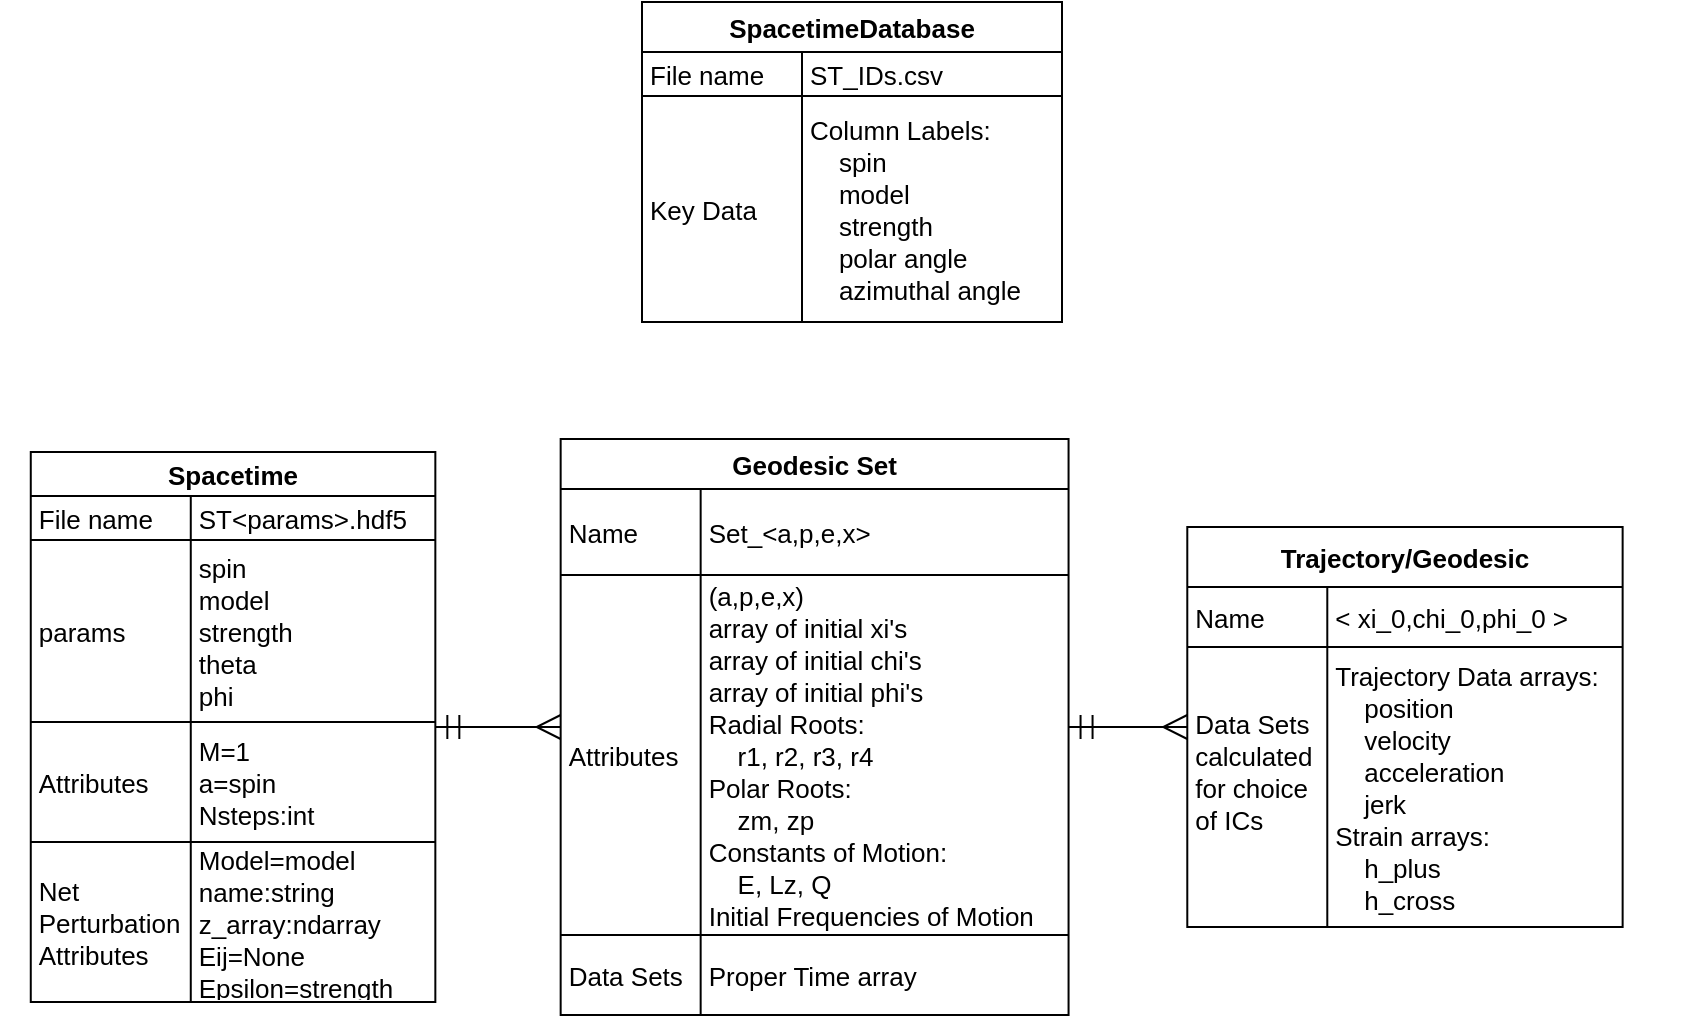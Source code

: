<mxfile version="24.6.4" type="github">
  <diagram name="Page-1" id="u_VOZr-g9mU3h9KhRB-n">
    <mxGraphModel dx="850" dy="559" grid="1" gridSize="10" guides="1" tooltips="1" connect="1" arrows="1" fold="1" page="1" pageScale="1" pageWidth="850" pageHeight="1100" math="0" shadow="0">
      <root>
        <mxCell id="0" />
        <mxCell id="1" parent="0" />
        <mxCell id="QQhZ-_njBC5ckvbVha_C-101" value="" style="group;fontSize=13;" parent="1" vertex="1" connectable="0">
          <mxGeometry x="9" y="350" width="841" height="290" as="geometry" />
        </mxCell>
        <mxCell id="2" value="Spacetime " style="shape=table;startSize=22;container=1;collapsible=0;childLayout=tableLayout;fixedRows=1;rowLines=1;fontStyle=1;align=center;resizeLast=1;swimlaneLine=1;flipH=0;flipV=0;fontSize=13;" parent="QQhZ-_njBC5ckvbVha_C-101" vertex="1">
          <mxGeometry x="15.387" y="5" width="202.284" height="275" as="geometry" />
        </mxCell>
        <mxCell id="3" style="shape=tableRow;horizontal=0;startSize=0;swimlaneHead=0;swimlaneBody=0;fillColor=none;collapsible=0;dropTarget=0;points=[[0,0.5],[1,0.5]];portConstraint=eastwest;top=0;left=0;right=0;bottom=0;fontSize=13;" parent="2" vertex="1">
          <mxGeometry y="22" width="202.284" height="22" as="geometry" />
        </mxCell>
        <mxCell id="4" value="File name" style="shape=partialRectangle;connectable=0;fillColor=none;top=0;left=0;bottom=0;right=0;align=left;spacingLeft=2;overflow=hidden;fontSize=13;" parent="3" vertex="1">
          <mxGeometry width="80" height="22" as="geometry">
            <mxRectangle width="80" height="22" as="alternateBounds" />
          </mxGeometry>
        </mxCell>
        <mxCell id="5" value="ST&lt;params&gt;.hdf5" style="shape=partialRectangle;connectable=0;fillColor=none;top=0;left=0;bottom=0;right=0;align=left;spacingLeft=2;overflow=hidden;fontSize=13;" parent="3" vertex="1">
          <mxGeometry x="80" width="122.284" height="22" as="geometry">
            <mxRectangle width="122.284" height="22" as="alternateBounds" />
          </mxGeometry>
        </mxCell>
        <mxCell id="6" style="shape=tableRow;horizontal=0;startSize=0;swimlaneHead=0;swimlaneBody=0;fillColor=none;collapsible=0;dropTarget=0;points=[[0,0.5],[1,0.5]];portConstraint=eastwest;top=0;left=0;right=0;bottom=0;fontSize=13;" parent="2" vertex="1">
          <mxGeometry y="44" width="202.284" height="91" as="geometry" />
        </mxCell>
        <mxCell id="7" value="params" style="shape=partialRectangle;connectable=0;fillColor=none;top=0;left=0;bottom=0;right=0;align=left;spacingLeft=2;overflow=hidden;fontSize=13;" parent="6" vertex="1">
          <mxGeometry width="80" height="91" as="geometry">
            <mxRectangle width="80" height="91" as="alternateBounds" />
          </mxGeometry>
        </mxCell>
        <mxCell id="8" value="spin&#xa;model&#xa;strength&#xa;theta&#xa;phi" style="shape=partialRectangle;connectable=0;fillColor=none;top=0;left=0;bottom=0;right=0;align=left;spacingLeft=2;overflow=hidden;fontSize=13;" parent="6" vertex="1">
          <mxGeometry x="80" width="122.284" height="91" as="geometry">
            <mxRectangle width="122.284" height="91" as="alternateBounds" />
          </mxGeometry>
        </mxCell>
        <mxCell id="QQhZ-_njBC5ckvbVha_C-76" style="shape=tableRow;horizontal=0;startSize=0;swimlaneHead=0;swimlaneBody=0;fillColor=none;collapsible=0;dropTarget=0;points=[[0,0.5],[1,0.5]];portConstraint=eastwest;top=0;left=0;right=0;bottom=0;fontSize=13;" parent="2" vertex="1">
          <mxGeometry y="135" width="202.284" height="60" as="geometry" />
        </mxCell>
        <mxCell id="QQhZ-_njBC5ckvbVha_C-77" value="Attributes" style="shape=partialRectangle;connectable=0;fillColor=none;top=0;left=0;bottom=0;right=0;align=left;spacingLeft=2;overflow=hidden;fontSize=13;" parent="QQhZ-_njBC5ckvbVha_C-76" vertex="1">
          <mxGeometry width="80" height="60" as="geometry">
            <mxRectangle width="80" height="60" as="alternateBounds" />
          </mxGeometry>
        </mxCell>
        <mxCell id="QQhZ-_njBC5ckvbVha_C-78" value="M=1&#xa;a=spin&#xa;Nsteps:int" style="shape=partialRectangle;connectable=0;fillColor=none;top=0;left=0;bottom=0;right=0;align=left;spacingLeft=2;overflow=hidden;fontSize=13;" parent="QQhZ-_njBC5ckvbVha_C-76" vertex="1">
          <mxGeometry x="80" width="122.284" height="60" as="geometry">
            <mxRectangle width="122.284" height="60" as="alternateBounds" />
          </mxGeometry>
        </mxCell>
        <mxCell id="QQhZ-_njBC5ckvbVha_C-79" style="shape=tableRow;horizontal=0;startSize=0;swimlaneHead=0;swimlaneBody=0;fillColor=none;collapsible=0;dropTarget=0;points=[[0,0.5],[1,0.5]];portConstraint=eastwest;top=0;left=0;right=0;bottom=0;fontSize=13;" parent="2" vertex="1">
          <mxGeometry y="195" width="202.284" height="80" as="geometry" />
        </mxCell>
        <mxCell id="QQhZ-_njBC5ckvbVha_C-80" value="Net &#xa;Perturbation&#xa;Attributes" style="shape=partialRectangle;connectable=0;fillColor=none;top=0;left=0;bottom=0;right=0;align=left;spacingLeft=2;overflow=hidden;fontSize=13;" parent="QQhZ-_njBC5ckvbVha_C-79" vertex="1">
          <mxGeometry width="80" height="80" as="geometry">
            <mxRectangle width="80" height="80" as="alternateBounds" />
          </mxGeometry>
        </mxCell>
        <mxCell id="QQhZ-_njBC5ckvbVha_C-81" value="Model=model&#xa;name:string&#xa;z_array:ndarray&#xa;Eij=None&#xa;Epsilon=strength" style="shape=partialRectangle;connectable=0;fillColor=none;top=0;left=0;bottom=0;right=0;align=left;spacingLeft=2;overflow=hidden;fontSize=13;" parent="QQhZ-_njBC5ckvbVha_C-79" vertex="1">
          <mxGeometry x="80" width="122.284" height="80" as="geometry">
            <mxRectangle width="122.284" height="80" as="alternateBounds" />
          </mxGeometry>
        </mxCell>
        <mxCell id="12" value="Geodesic Set" style="shape=table;startSize=25;container=1;collapsible=0;childLayout=tableLayout;fixedRows=1;rowLines=1;fontStyle=1;align=center;resizeLast=1;fontSize=13;" parent="QQhZ-_njBC5ckvbVha_C-101" vertex="1">
          <mxGeometry x="280.33" y="-1.5" width="253.952" height="288" as="geometry" />
        </mxCell>
        <mxCell id="13" style="shape=tableRow;horizontal=0;startSize=0;swimlaneHead=0;swimlaneBody=0;fillColor=none;collapsible=0;dropTarget=0;points=[[0,0.5],[1,0.5]];portConstraint=eastwest;top=0;left=0;right=0;bottom=0;fontSize=13;" parent="12" vertex="1">
          <mxGeometry y="25" width="253.952" height="43" as="geometry" />
        </mxCell>
        <mxCell id="14" value="Name" style="shape=partialRectangle;connectable=0;fillColor=none;top=0;left=0;bottom=0;right=0;align=left;spacingLeft=2;overflow=hidden;fontSize=13;" parent="13" vertex="1">
          <mxGeometry width="70" height="43" as="geometry">
            <mxRectangle width="70" height="43" as="alternateBounds" />
          </mxGeometry>
        </mxCell>
        <mxCell id="15" value="Set_&lt;a,p,e,x&gt;" style="shape=partialRectangle;connectable=0;fillColor=none;top=0;left=0;bottom=0;right=0;align=left;spacingLeft=2;overflow=hidden;fontSize=13;" parent="13" vertex="1">
          <mxGeometry x="70" width="183.952" height="43" as="geometry">
            <mxRectangle width="183.952" height="43" as="alternateBounds" />
          </mxGeometry>
        </mxCell>
        <mxCell id="16" style="shape=tableRow;horizontal=0;startSize=0;swimlaneHead=0;swimlaneBody=0;fillColor=none;collapsible=0;dropTarget=0;points=[[0,0.5],[1,0.5]];portConstraint=eastwest;top=0;left=0;right=0;bottom=0;fontSize=13;" parent="12" vertex="1">
          <mxGeometry y="68" width="253.952" height="180" as="geometry" />
        </mxCell>
        <mxCell id="17" value="Attributes" style="shape=partialRectangle;connectable=0;fillColor=none;top=0;left=0;bottom=0;right=0;align=left;spacingLeft=2;overflow=hidden;fontSize=13;" parent="16" vertex="1">
          <mxGeometry width="70" height="180" as="geometry">
            <mxRectangle width="70" height="180" as="alternateBounds" />
          </mxGeometry>
        </mxCell>
        <mxCell id="18" value="(a,p,e,x)&#xa;array of initial xi&#39;s&#xa;array of initial chi&#39;s&#xa;array of initial phi&#39;s&#xa;Radial Roots: &#xa;    r1, r2, r3, r4&#xa;Polar Roots: &#xa;    zm, zp&#xa;Constants of Motion:&#xa;    E, Lz, Q&#xa;Initial Frequencies of Motion" style="shape=partialRectangle;connectable=0;fillColor=none;top=0;left=0;bottom=0;right=0;align=left;spacingLeft=2;overflow=hidden;fontSize=13;" parent="16" vertex="1">
          <mxGeometry x="70" width="183.952" height="180" as="geometry">
            <mxRectangle width="183.952" height="180" as="alternateBounds" />
          </mxGeometry>
        </mxCell>
        <mxCell id="QQhZ-_njBC5ckvbVha_C-82" style="shape=tableRow;horizontal=0;startSize=0;swimlaneHead=0;swimlaneBody=0;fillColor=none;collapsible=0;dropTarget=0;points=[[0,0.5],[1,0.5]];portConstraint=eastwest;top=0;left=0;right=0;bottom=0;fontSize=13;" parent="12" vertex="1">
          <mxGeometry y="248" width="253.952" height="40" as="geometry" />
        </mxCell>
        <mxCell id="QQhZ-_njBC5ckvbVha_C-83" value="Data Sets" style="shape=partialRectangle;connectable=0;fillColor=none;top=0;left=0;bottom=0;right=0;align=left;spacingLeft=2;overflow=hidden;fontSize=13;" parent="QQhZ-_njBC5ckvbVha_C-82" vertex="1">
          <mxGeometry width="70" height="40" as="geometry">
            <mxRectangle width="70" height="40" as="alternateBounds" />
          </mxGeometry>
        </mxCell>
        <mxCell id="QQhZ-_njBC5ckvbVha_C-84" value="Proper Time array" style="shape=partialRectangle;connectable=0;fillColor=none;top=0;left=0;bottom=0;right=0;align=left;spacingLeft=2;overflow=hidden;fontSize=13;" parent="QQhZ-_njBC5ckvbVha_C-82" vertex="1">
          <mxGeometry x="70" width="183.952" height="40" as="geometry">
            <mxRectangle width="183.952" height="40" as="alternateBounds" />
          </mxGeometry>
        </mxCell>
        <mxCell id="42" value="" style="startArrow=ERmandOne;startSize=10;;endArrow=ERmany;endSize=10;;fontSize=13;" parent="QQhZ-_njBC5ckvbVha_C-101" source="2" target="12" edge="1">
          <mxGeometry x="-0.044" relative="1" as="geometry">
            <mxPoint as="offset" />
          </mxGeometry>
        </mxCell>
        <mxCell id="22" value="Trajectory/Geodesic" style="shape=table;startSize=30;container=1;collapsible=0;childLayout=tableLayout;fixedRows=1;rowLines=1;fontStyle=1;align=center;resizeLast=1;fontSize=13;" parent="QQhZ-_njBC5ckvbVha_C-101" vertex="1">
          <mxGeometry x="593.647" y="42.5" width="217.671" height="200" as="geometry" />
        </mxCell>
        <mxCell id="QQhZ-_njBC5ckvbVha_C-98" style="shape=tableRow;horizontal=0;startSize=0;swimlaneHead=0;swimlaneBody=0;fillColor=none;collapsible=0;dropTarget=0;points=[[0,0.5],[1,0.5]];portConstraint=eastwest;top=0;left=0;right=0;bottom=0;fontSize=13;" parent="22" vertex="1">
          <mxGeometry y="30" width="217.671" height="30" as="geometry" />
        </mxCell>
        <mxCell id="QQhZ-_njBC5ckvbVha_C-99" value="Name" style="shape=partialRectangle;connectable=0;fillColor=none;top=0;left=0;bottom=0;right=0;align=left;spacingLeft=2;overflow=hidden;fontSize=13;" parent="QQhZ-_njBC5ckvbVha_C-98" vertex="1">
          <mxGeometry width="70" height="30" as="geometry">
            <mxRectangle width="70" height="30" as="alternateBounds" />
          </mxGeometry>
        </mxCell>
        <mxCell id="QQhZ-_njBC5ckvbVha_C-100" value="&lt; xi_0,chi_0,phi_0 &gt;" style="shape=partialRectangle;connectable=0;fillColor=none;top=0;left=0;bottom=0;right=0;align=left;spacingLeft=2;overflow=hidden;fontSize=13;" parent="QQhZ-_njBC5ckvbVha_C-98" vertex="1">
          <mxGeometry x="70" width="147.671" height="30" as="geometry">
            <mxRectangle width="147.671" height="30" as="alternateBounds" />
          </mxGeometry>
        </mxCell>
        <mxCell id="29" style="shape=tableRow;horizontal=0;startSize=0;swimlaneHead=0;swimlaneBody=0;fillColor=none;collapsible=0;dropTarget=0;points=[[0,0.5],[1,0.5]];portConstraint=eastwest;top=0;left=0;right=0;bottom=0;fontSize=13;" parent="22" vertex="1">
          <mxGeometry y="60" width="217.671" height="140" as="geometry" />
        </mxCell>
        <mxCell id="30" value="Data Sets&#xa;calculated&#xa;for choice&#xa;of ICs&#xa;" style="shape=partialRectangle;connectable=0;fillColor=none;top=0;left=0;bottom=0;right=0;align=left;spacingLeft=2;overflow=hidden;fontSize=13;" parent="29" vertex="1">
          <mxGeometry width="70" height="140" as="geometry">
            <mxRectangle width="70" height="140" as="alternateBounds" />
          </mxGeometry>
        </mxCell>
        <mxCell id="31" value="Trajectory Data arrays:&#xa;    position&#xa;    velocity&#xa;    acceleration&#xa;    jerk&#xa;Strain arrays:&#xa;    h_plus&#xa;    h_cross" style="shape=partialRectangle;connectable=0;fillColor=none;top=0;left=0;bottom=0;right=0;align=left;spacingLeft=2;overflow=hidden;fontSize=13;" parent="29" vertex="1">
          <mxGeometry x="70" width="147.671" height="140" as="geometry">
            <mxRectangle width="147.671" height="140" as="alternateBounds" />
          </mxGeometry>
        </mxCell>
        <mxCell id="QQhZ-_njBC5ckvbVha_C-144" value="" style="startArrow=ERmandOne;startSize=10;;endArrow=ERmany;endSize=10;;fontSize=13;" parent="QQhZ-_njBC5ckvbVha_C-101" source="12" target="22" edge="1">
          <mxGeometry x="-0.044" relative="1" as="geometry">
            <mxPoint x="544.176" y="150" as="sourcePoint" />
            <mxPoint x="606.509" y="150" as="targetPoint" />
            <mxPoint as="offset" />
          </mxGeometry>
        </mxCell>
        <mxCell id="QQhZ-_njBC5ckvbVha_C-128" value="SpacetimeDatabase" style="shape=table;startSize=25;container=1;collapsible=0;childLayout=tableLayout;fixedRows=1;rowLines=1;fontStyle=1;align=center;resizeLast=1;swimlaneLine=1;flipH=0;flipV=0;fontSize=13;" parent="1" vertex="1">
          <mxGeometry x="330" y="130" width="210" height="160" as="geometry" />
        </mxCell>
        <mxCell id="QQhZ-_njBC5ckvbVha_C-129" style="shape=tableRow;horizontal=0;startSize=0;swimlaneHead=0;swimlaneBody=0;fillColor=none;collapsible=0;dropTarget=0;points=[[0,0.5],[1,0.5]];portConstraint=eastwest;top=0;left=0;right=0;bottom=0;fontSize=13;" parent="QQhZ-_njBC5ckvbVha_C-128" vertex="1">
          <mxGeometry y="25" width="210" height="22" as="geometry" />
        </mxCell>
        <mxCell id="QQhZ-_njBC5ckvbVha_C-130" value="File name" style="shape=partialRectangle;connectable=0;fillColor=none;top=0;left=0;bottom=0;right=0;align=left;spacingLeft=2;overflow=hidden;fontSize=13;" parent="QQhZ-_njBC5ckvbVha_C-129" vertex="1">
          <mxGeometry width="80" height="22" as="geometry">
            <mxRectangle width="80" height="22" as="alternateBounds" />
          </mxGeometry>
        </mxCell>
        <mxCell id="QQhZ-_njBC5ckvbVha_C-131" value="ST_IDs.csv" style="shape=partialRectangle;connectable=0;fillColor=none;top=0;left=0;bottom=0;right=0;align=left;spacingLeft=2;overflow=hidden;fontSize=13;" parent="QQhZ-_njBC5ckvbVha_C-129" vertex="1">
          <mxGeometry x="80" width="130" height="22" as="geometry">
            <mxRectangle width="130" height="22" as="alternateBounds" />
          </mxGeometry>
        </mxCell>
        <mxCell id="QQhZ-_njBC5ckvbVha_C-132" style="shape=tableRow;horizontal=0;startSize=0;swimlaneHead=0;swimlaneBody=0;fillColor=none;collapsible=0;dropTarget=0;points=[[0,0.5],[1,0.5]];portConstraint=eastwest;top=0;left=0;right=0;bottom=0;fontSize=13;" parent="QQhZ-_njBC5ckvbVha_C-128" vertex="1">
          <mxGeometry y="47" width="210" height="113" as="geometry" />
        </mxCell>
        <mxCell id="QQhZ-_njBC5ckvbVha_C-133" value="Key Data" style="shape=partialRectangle;connectable=0;fillColor=none;top=0;left=0;bottom=0;right=0;align=left;spacingLeft=2;overflow=hidden;fontSize=13;" parent="QQhZ-_njBC5ckvbVha_C-132" vertex="1">
          <mxGeometry width="80" height="113" as="geometry">
            <mxRectangle width="80" height="113" as="alternateBounds" />
          </mxGeometry>
        </mxCell>
        <mxCell id="QQhZ-_njBC5ckvbVha_C-134" value="Column Labels:&#xa;    spin&#xa;    model&#xa;    strength&#xa;    polar angle&#xa;    azimuthal angle" style="shape=partialRectangle;connectable=0;fillColor=none;top=0;left=0;bottom=0;right=0;align=left;spacingLeft=2;overflow=hidden;fontSize=13;" parent="QQhZ-_njBC5ckvbVha_C-132" vertex="1">
          <mxGeometry x="80" width="130" height="113" as="geometry">
            <mxRectangle width="130" height="113" as="alternateBounds" />
          </mxGeometry>
        </mxCell>
      </root>
    </mxGraphModel>
  </diagram>
</mxfile>
